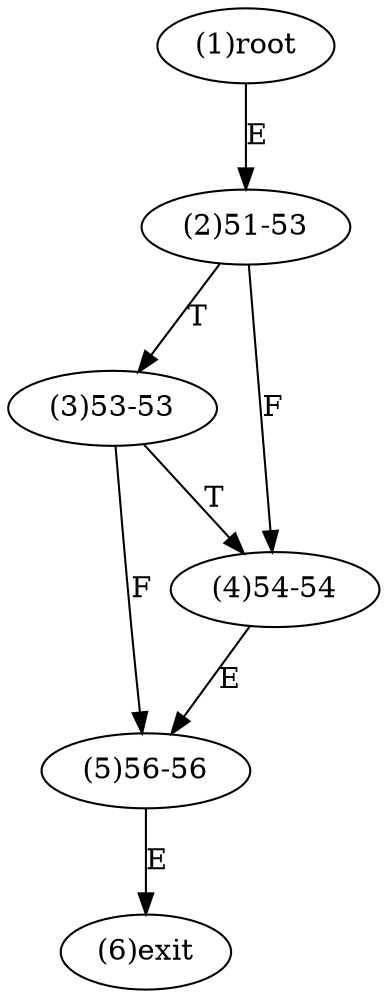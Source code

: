 digraph "" { 
1[ label="(1)root"];
2[ label="(2)51-53"];
3[ label="(3)53-53"];
4[ label="(4)54-54"];
5[ label="(5)56-56"];
6[ label="(6)exit"];
1->2[ label="E"];
2->4[ label="F"];
2->3[ label="T"];
3->5[ label="F"];
3->4[ label="T"];
4->5[ label="E"];
5->6[ label="E"];
}